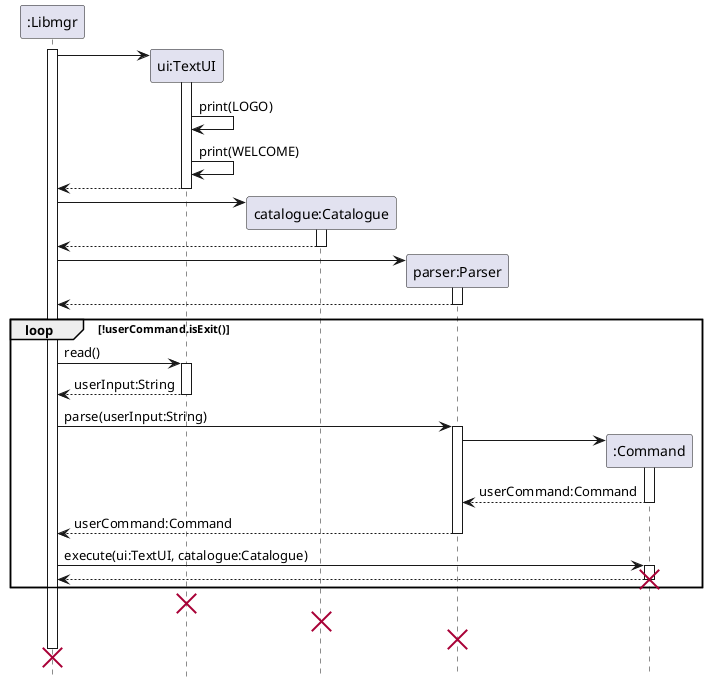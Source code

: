 @startuml
hide footbox

Participant ":Libmgr" as Libmgr
Participant "ui:TextUI" as ui
Participant "catalogue:Catalogue" as catalogue
Participant "parser:Parser" as parser
Participant ":Command" as command

activate Libmgr

create ui
Libmgr -> ui
activate ui
ui -> ui:print(LOGO)
ui -> ui:print(WELCOME)
return

create catalogue
Libmgr -> catalogue
activate catalogue
return

create parser
Libmgr -> parser
activate parser
return

loop !userCommand.isExit()
    Libmgr -> ui:read()
    activate ui
    return userInput:String
    Libmgr -> parser:parse(userInput:String)
    activate parser
    create command
    parser -> command
    activate command
    return userCommand:Command
    return userCommand:Command
    Libmgr -> command:execute(ui:TextUI, catalogue:Catalogue)
    activate command
    return
    destroy command
end

destroy ui
destroy catalogue
destroy parser
destroy Libmgr
@enduml